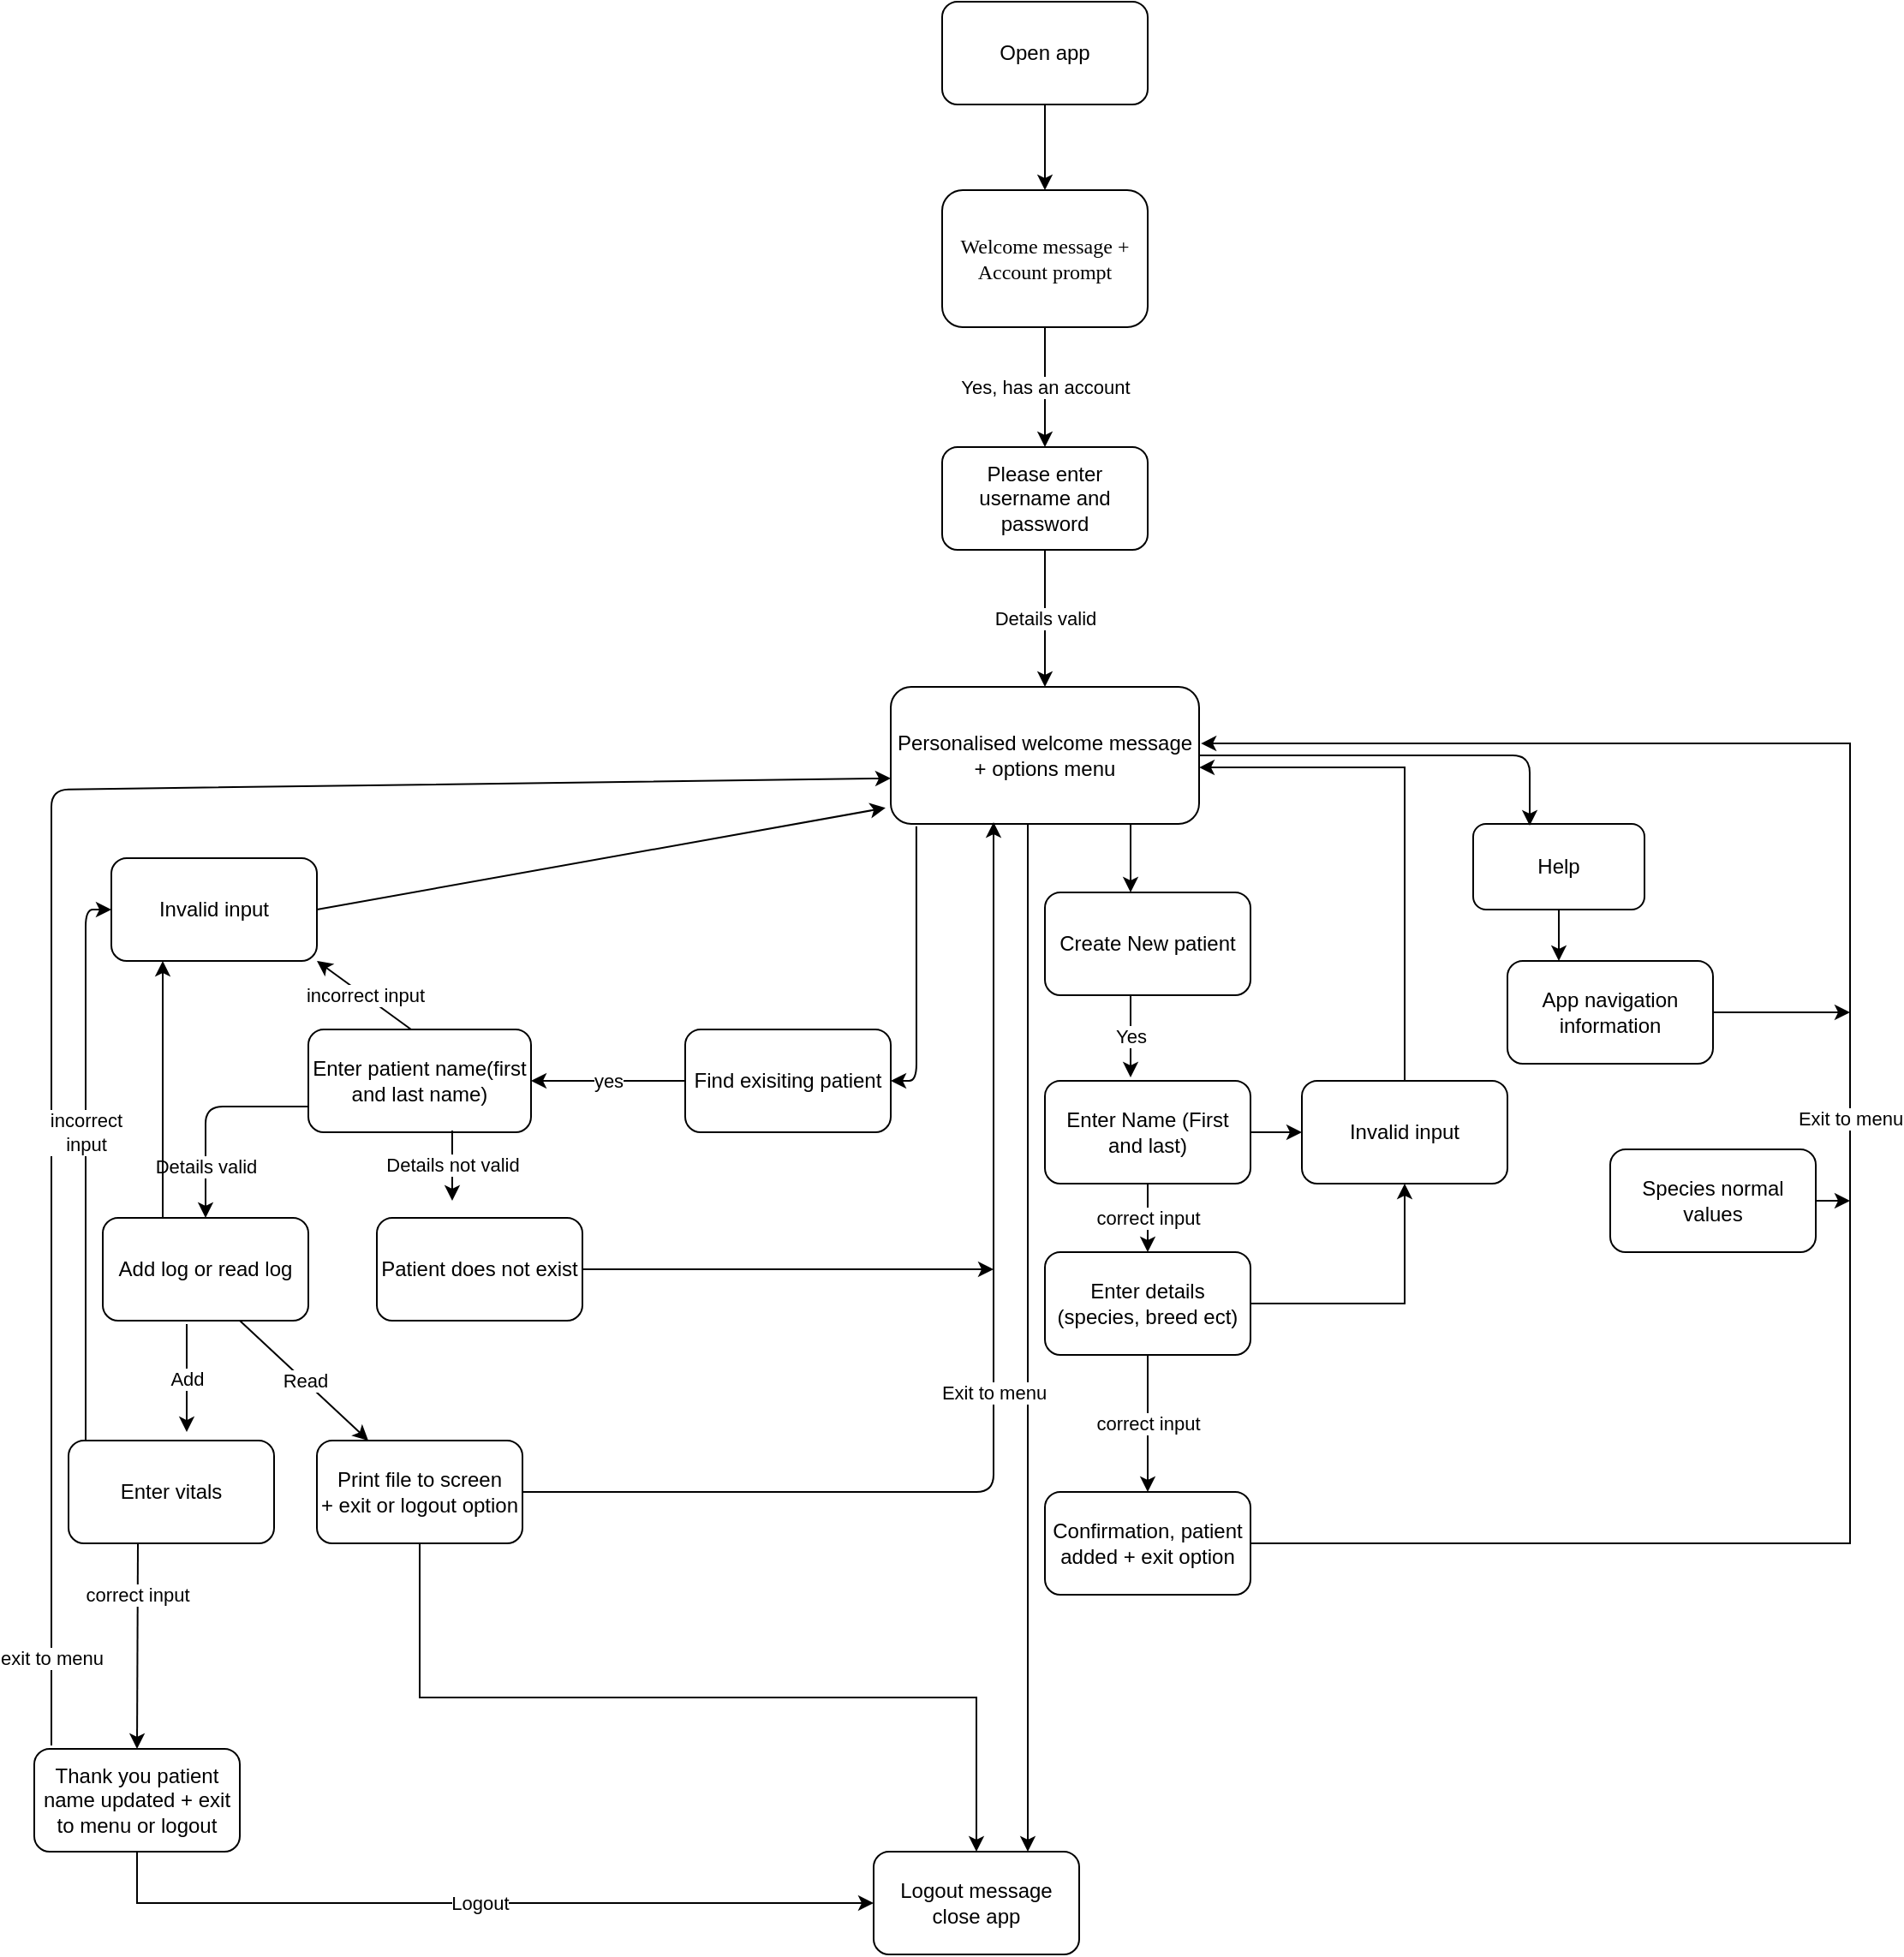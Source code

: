 <mxfile version="13.7.3" type="device"><diagram name="Page-1" id="8ce9d11a-91a2-4d17-14d8-a56ed91bf033"><mxGraphModel dx="2046" dy="634" grid="1" gridSize="10" guides="1" tooltips="1" connect="1" arrows="1" fold="1" page="1" pageScale="1" pageWidth="1100" pageHeight="850" background="#ffffff" math="0" shadow="0"><root><mxCell id="0"/><mxCell id="1" parent="0"/><mxCell id="17ea667e15c223fc-2" value="Welcome message + Account prompt" style="rounded=1;whiteSpace=wrap;html=1;shadow=0;labelBackgroundColor=none;strokeWidth=1;fontFamily=Verdana;fontSize=12;align=center;" parent="1" vertex="1"><mxGeometry x="540" y="190" width="120" height="80" as="geometry"/></mxCell><mxCell id="fG-6HFcNHVycJQoU7Kck-1" value="Open app" style="rounded=1;whiteSpace=wrap;html=1;" vertex="1" parent="1"><mxGeometry x="540" y="80" width="120" height="60" as="geometry"/></mxCell><mxCell id="fG-6HFcNHVycJQoU7Kck-4" value="Details valid" style="edgeStyle=orthogonalEdgeStyle;rounded=0;orthogonalLoop=1;jettySize=auto;html=1;" edge="1" parent="1" source="fG-6HFcNHVycJQoU7Kck-2" target="fG-6HFcNHVycJQoU7Kck-3"><mxGeometry relative="1" as="geometry"/></mxCell><mxCell id="fG-6HFcNHVycJQoU7Kck-2" value="Please enter username and password" style="rounded=1;whiteSpace=wrap;html=1;" vertex="1" parent="1"><mxGeometry x="540" y="340" width="120" height="60" as="geometry"/></mxCell><mxCell id="fG-6HFcNHVycJQoU7Kck-66" style="edgeStyle=orthogonalEdgeStyle;rounded=0;orthogonalLoop=1;jettySize=auto;html=1;exitX=0.5;exitY=1;exitDx=0;exitDy=0;entryX=0.75;entryY=0;entryDx=0;entryDy=0;" edge="1" parent="1" source="fG-6HFcNHVycJQoU7Kck-3" target="fG-6HFcNHVycJQoU7Kck-63"><mxGeometry relative="1" as="geometry"><Array as="points"><mxPoint x="590" y="560"/></Array></mxGeometry></mxCell><mxCell id="fG-6HFcNHVycJQoU7Kck-3" value="Personalised welcome message + options menu" style="whiteSpace=wrap;html=1;rounded=1;" vertex="1" parent="1"><mxGeometry x="510" y="480" width="180" height="80" as="geometry"/></mxCell><mxCell id="fG-6HFcNHVycJQoU7Kck-5" value="Find exisiting patient" style="rounded=1;whiteSpace=wrap;html=1;" vertex="1" parent="1"><mxGeometry x="390" y="680" width="120" height="60" as="geometry"/></mxCell><mxCell id="fG-6HFcNHVycJQoU7Kck-8" value="" style="endArrow=classic;html=1;exitX=0.5;exitY=1;exitDx=0;exitDy=0;entryX=0.5;entryY=0;entryDx=0;entryDy=0;" edge="1" parent="1" source="fG-6HFcNHVycJQoU7Kck-1" target="17ea667e15c223fc-2"><mxGeometry width="50" height="50" relative="1" as="geometry"><mxPoint x="545" y="200" as="sourcePoint"/><mxPoint x="570" y="190" as="targetPoint"/></mxGeometry></mxCell><mxCell id="fG-6HFcNHVycJQoU7Kck-9" value="Yes, has an account" style="endArrow=classic;html=1;exitX=0.5;exitY=1;exitDx=0;exitDy=0;entryX=0.5;entryY=0;entryDx=0;entryDy=0;" edge="1" parent="1" source="17ea667e15c223fc-2" target="fG-6HFcNHVycJQoU7Kck-2"><mxGeometry width="50" height="50" relative="1" as="geometry"><mxPoint x="569.5" y="280" as="sourcePoint"/><mxPoint x="569.5" y="330" as="targetPoint"/></mxGeometry></mxCell><mxCell id="fG-6HFcNHVycJQoU7Kck-10" value="Create New patient" style="rounded=1;whiteSpace=wrap;html=1;" vertex="1" parent="1"><mxGeometry x="600" y="600" width="120" height="60" as="geometry"/></mxCell><mxCell id="fG-6HFcNHVycJQoU7Kck-62" style="edgeStyle=orthogonalEdgeStyle;rounded=0;orthogonalLoop=1;jettySize=auto;html=1;exitX=0.5;exitY=1;exitDx=0;exitDy=0;entryX=0.25;entryY=0;entryDx=0;entryDy=0;" edge="1" parent="1" source="fG-6HFcNHVycJQoU7Kck-11" target="fG-6HFcNHVycJQoU7Kck-58"><mxGeometry relative="1" as="geometry"/></mxCell><mxCell id="fG-6HFcNHVycJQoU7Kck-11" value="Help" style="rounded=1;whiteSpace=wrap;html=1;" vertex="1" parent="1"><mxGeometry x="850" y="560" width="100" height="50" as="geometry"/></mxCell><mxCell id="fG-6HFcNHVycJQoU7Kck-12" value="" style="endArrow=classic;html=1;" edge="1" parent="1"><mxGeometry width="50" height="50" relative="1" as="geometry"><mxPoint x="650" y="560" as="sourcePoint"/><mxPoint x="650" y="600" as="targetPoint"/></mxGeometry></mxCell><mxCell id="fG-6HFcNHVycJQoU7Kck-17" value="Enter patient name(first and last name)" style="rounded=1;whiteSpace=wrap;html=1;" vertex="1" parent="1"><mxGeometry x="170" y="680" width="130" height="60" as="geometry"/></mxCell><mxCell id="fG-6HFcNHVycJQoU7Kck-19" value="" style="endArrow=classic;html=1;exitX=1;exitY=0.5;exitDx=0;exitDy=0;entryX=0.33;entryY=0.02;entryDx=0;entryDy=0;entryPerimeter=0;" edge="1" parent="1" source="fG-6HFcNHVycJQoU7Kck-3" target="fG-6HFcNHVycJQoU7Kck-11"><mxGeometry width="50" height="50" relative="1" as="geometry"><mxPoint x="570" y="640" as="sourcePoint"/><mxPoint x="640" y="590" as="targetPoint"/><Array as="points"><mxPoint x="883" y="520"/></Array></mxGeometry></mxCell><mxCell id="fG-6HFcNHVycJQoU7Kck-20" value="" style="endArrow=classic;html=1;entryX=1;entryY=0.5;entryDx=0;entryDy=0;exitX=0.083;exitY=1.017;exitDx=0;exitDy=0;exitPerimeter=0;" edge="1" parent="1" source="fG-6HFcNHVycJQoU7Kck-3" target="fG-6HFcNHVycJQoU7Kck-5"><mxGeometry width="50" height="50" relative="1" as="geometry"><mxPoint x="570" y="570" as="sourcePoint"/><mxPoint x="620" y="520" as="targetPoint"/><Array as="points"><mxPoint x="525" y="710"/></Array></mxGeometry></mxCell><mxCell id="fG-6HFcNHVycJQoU7Kck-21" value="yes" style="endArrow=classic;html=1;exitX=0;exitY=0.5;exitDx=0;exitDy=0;entryX=1;entryY=0.5;entryDx=0;entryDy=0;" edge="1" parent="1" source="fG-6HFcNHVycJQoU7Kck-5" target="fG-6HFcNHVycJQoU7Kck-17"><mxGeometry width="50" height="50" relative="1" as="geometry"><mxPoint x="270" y="670" as="sourcePoint"/><mxPoint x="320" y="620" as="targetPoint"/></mxGeometry></mxCell><mxCell id="fG-6HFcNHVycJQoU7Kck-22" value="Add log or read log" style="rounded=1;whiteSpace=wrap;html=1;" vertex="1" parent="1"><mxGeometry x="50" y="790" width="120" height="60" as="geometry"/></mxCell><mxCell id="fG-6HFcNHVycJQoU7Kck-23" value="Details valid" style="endArrow=classic;html=1;exitX=0;exitY=0.75;exitDx=0;exitDy=0;entryX=0.5;entryY=0;entryDx=0;entryDy=0;" edge="1" parent="1" source="fG-6HFcNHVycJQoU7Kck-17" target="fG-6HFcNHVycJQoU7Kck-22"><mxGeometry x="0.52" width="50" height="50" relative="1" as="geometry"><mxPoint x="120" y="790" as="sourcePoint"/><mxPoint x="170" y="740" as="targetPoint"/><Array as="points"><mxPoint x="110" y="725"/></Array><mxPoint as="offset"/></mxGeometry></mxCell><mxCell id="fG-6HFcNHVycJQoU7Kck-24" value="Details not valid" style="endArrow=classic;html=1;exitX=0.646;exitY=0.983;exitDx=0;exitDy=0;exitPerimeter=0;" edge="1" parent="1" source="fG-6HFcNHVycJQoU7Kck-17"><mxGeometry width="50" height="50" relative="1" as="geometry"><mxPoint x="230" y="830" as="sourcePoint"/><mxPoint x="254" y="780" as="targetPoint"/></mxGeometry></mxCell><mxCell id="fG-6HFcNHVycJQoU7Kck-25" value="Patient does not exist" style="rounded=1;whiteSpace=wrap;html=1;" vertex="1" parent="1"><mxGeometry x="210" y="790" width="120" height="60" as="geometry"/></mxCell><mxCell id="fG-6HFcNHVycJQoU7Kck-26" value="" style="endArrow=classic;html=1;" edge="1" parent="1"><mxGeometry width="50" height="50" relative="1" as="geometry"><mxPoint x="330" y="820" as="sourcePoint"/><mxPoint x="570" y="820" as="targetPoint"/><Array as="points"><mxPoint x="570" y="820"/></Array></mxGeometry></mxCell><mxCell id="fG-6HFcNHVycJQoU7Kck-27" value="Enter vitals" style="rounded=1;whiteSpace=wrap;html=1;" vertex="1" parent="1"><mxGeometry x="30" y="920" width="120" height="60" as="geometry"/></mxCell><mxCell id="fG-6HFcNHVycJQoU7Kck-64" value="Logout" style="edgeStyle=orthogonalEdgeStyle;rounded=0;orthogonalLoop=1;jettySize=auto;html=1;exitX=0.5;exitY=1;exitDx=0;exitDy=0;entryX=0;entryY=0.5;entryDx=0;entryDy=0;" edge="1" parent="1" source="fG-6HFcNHVycJQoU7Kck-28" target="fG-6HFcNHVycJQoU7Kck-63"><mxGeometry relative="1" as="geometry"/></mxCell><mxCell id="fG-6HFcNHVycJQoU7Kck-28" value="Thank you patient name updated + exit to menu or logout" style="rounded=1;whiteSpace=wrap;html=1;" vertex="1" parent="1"><mxGeometry x="10" y="1100" width="120" height="60" as="geometry"/></mxCell><mxCell id="fG-6HFcNHVycJQoU7Kck-65" style="edgeStyle=orthogonalEdgeStyle;rounded=0;orthogonalLoop=1;jettySize=auto;html=1;exitX=0.5;exitY=1;exitDx=0;exitDy=0;entryX=0.5;entryY=0;entryDx=0;entryDy=0;" edge="1" parent="1" source="fG-6HFcNHVycJQoU7Kck-29" target="fG-6HFcNHVycJQoU7Kck-63"><mxGeometry relative="1" as="geometry"/></mxCell><mxCell id="fG-6HFcNHVycJQoU7Kck-29" value="Print file to screen&lt;br&gt;+ exit or logout option" style="rounded=1;whiteSpace=wrap;html=1;" vertex="1" parent="1"><mxGeometry x="175" y="920" width="120" height="60" as="geometry"/></mxCell><mxCell id="fG-6HFcNHVycJQoU7Kck-30" value="Add" style="endArrow=classic;html=1;entryX=0.575;entryY=-0.083;entryDx=0;entryDy=0;entryPerimeter=0;" edge="1" parent="1" target="fG-6HFcNHVycJQoU7Kck-27"><mxGeometry width="50" height="50" relative="1" as="geometry"><mxPoint x="99" y="852" as="sourcePoint"/><mxPoint x="130" y="800" as="targetPoint"/></mxGeometry></mxCell><mxCell id="fG-6HFcNHVycJQoU7Kck-31" value="Read" style="endArrow=classic;html=1;entryX=0.25;entryY=0;entryDx=0;entryDy=0;" edge="1" parent="1" target="fG-6HFcNHVycJQoU7Kck-29"><mxGeometry width="50" height="50" relative="1" as="geometry"><mxPoint x="130" y="850" as="sourcePoint"/><mxPoint x="129" y="915.02" as="targetPoint"/></mxGeometry></mxCell><mxCell id="fG-6HFcNHVycJQoU7Kck-32" value="correct input" style="endArrow=classic;html=1;entryX=0.5;entryY=0;entryDx=0;entryDy=0;" edge="1" parent="1" target="fG-6HFcNHVycJQoU7Kck-28"><mxGeometry x="-0.5" width="50" height="50" relative="1" as="geometry"><mxPoint x="70.5" y="980" as="sourcePoint"/><mxPoint x="70" y="1040" as="targetPoint"/><mxPoint as="offset"/></mxGeometry></mxCell><mxCell id="fG-6HFcNHVycJQoU7Kck-33" value="Exit to menu" style="endArrow=classic;html=1;" edge="1" parent="1"><mxGeometry width="50" height="50" relative="1" as="geometry"><mxPoint x="295" y="950" as="sourcePoint"/><mxPoint x="570" y="559" as="targetPoint"/><Array as="points"><mxPoint x="570" y="950"/></Array></mxGeometry></mxCell><mxCell id="fG-6HFcNHVycJQoU7Kck-35" value="exit to menu" style="endArrow=classic;html=1;entryX=0;entryY=0.667;entryDx=0;entryDy=0;entryPerimeter=0;" edge="1" parent="1" target="fG-6HFcNHVycJQoU7Kck-3"><mxGeometry x="-0.9" width="50" height="50" relative="1" as="geometry"><mxPoint x="20" y="1098" as="sourcePoint"/><mxPoint x="70" y="990" as="targetPoint"/><Array as="points"><mxPoint x="20" y="540"/></Array><mxPoint y="1" as="offset"/></mxGeometry></mxCell><mxCell id="fG-6HFcNHVycJQoU7Kck-36" value="Invalid input" style="rounded=1;whiteSpace=wrap;html=1;" vertex="1" parent="1"><mxGeometry x="55" y="580" width="120" height="60" as="geometry"/></mxCell><mxCell id="fG-6HFcNHVycJQoU7Kck-37" value="" style="endArrow=classic;html=1;entryX=-0.017;entryY=0.883;entryDx=0;entryDy=0;entryPerimeter=0;" edge="1" parent="1" target="fG-6HFcNHVycJQoU7Kck-3"><mxGeometry width="50" height="50" relative="1" as="geometry"><mxPoint x="175" y="610" as="sourcePoint"/><mxPoint x="225" y="560" as="targetPoint"/></mxGeometry></mxCell><mxCell id="fG-6HFcNHVycJQoU7Kck-38" value="incorrect input" style="endArrow=classic;html=1;exitX=0;exitY=0.5;exitDx=0;exitDy=0;entryX=1;entryY=1;entryDx=0;entryDy=0;" edge="1" parent="1" target="fG-6HFcNHVycJQoU7Kck-36"><mxGeometry width="50" height="50" relative="1" as="geometry"><mxPoint x="230" y="680" as="sourcePoint"/><mxPoint x="174.02" y="725.98" as="targetPoint"/></mxGeometry></mxCell><mxCell id="fG-6HFcNHVycJQoU7Kck-39" value="" style="endArrow=classic;html=1;exitX=0;exitY=0.5;exitDx=0;exitDy=0;entryX=0.25;entryY=1;entryDx=0;entryDy=0;" edge="1" parent="1" target="fG-6HFcNHVycJQoU7Kck-36"><mxGeometry width="50" height="50" relative="1" as="geometry"><mxPoint x="85" y="790" as="sourcePoint"/><mxPoint x="30" y="750" as="targetPoint"/></mxGeometry></mxCell><mxCell id="fG-6HFcNHVycJQoU7Kck-40" value="incorrect &lt;br&gt;input" style="endArrow=classic;html=1;exitX=0;exitY=0.5;exitDx=0;exitDy=0;entryX=0;entryY=0.5;entryDx=0;entryDy=0;" edge="1" parent="1" target="fG-6HFcNHVycJQoU7Kck-36"><mxGeometry x="0.108" width="50" height="50" relative="1" as="geometry"><mxPoint x="40" y="920" as="sourcePoint"/><mxPoint x="40" y="770" as="targetPoint"/><Array as="points"><mxPoint x="40" y="780"/><mxPoint x="40" y="610"/></Array><mxPoint as="offset"/></mxGeometry></mxCell><mxCell id="fG-6HFcNHVycJQoU7Kck-51" value="correct input" style="edgeStyle=orthogonalEdgeStyle;rounded=0;orthogonalLoop=1;jettySize=auto;html=1;" edge="1" parent="1" source="fG-6HFcNHVycJQoU7Kck-44" target="fG-6HFcNHVycJQoU7Kck-45"><mxGeometry relative="1" as="geometry"/></mxCell><mxCell id="fG-6HFcNHVycJQoU7Kck-54" style="edgeStyle=orthogonalEdgeStyle;rounded=0;orthogonalLoop=1;jettySize=auto;html=1;exitX=1;exitY=0.5;exitDx=0;exitDy=0;entryX=0;entryY=0.5;entryDx=0;entryDy=0;" edge="1" parent="1" source="fG-6HFcNHVycJQoU7Kck-44" target="fG-6HFcNHVycJQoU7Kck-53"><mxGeometry relative="1" as="geometry"/></mxCell><mxCell id="fG-6HFcNHVycJQoU7Kck-44" value="Enter Name (First and last)" style="rounded=1;whiteSpace=wrap;html=1;" vertex="1" parent="1"><mxGeometry x="600" y="710" width="120" height="60" as="geometry"/></mxCell><mxCell id="fG-6HFcNHVycJQoU7Kck-52" value="correct input" style="edgeStyle=orthogonalEdgeStyle;rounded=0;orthogonalLoop=1;jettySize=auto;html=1;exitX=0.5;exitY=1;exitDx=0;exitDy=0;entryX=0.5;entryY=0;entryDx=0;entryDy=0;" edge="1" parent="1" source="fG-6HFcNHVycJQoU7Kck-45" target="fG-6HFcNHVycJQoU7Kck-46"><mxGeometry relative="1" as="geometry"/></mxCell><mxCell id="fG-6HFcNHVycJQoU7Kck-55" style="edgeStyle=orthogonalEdgeStyle;rounded=0;orthogonalLoop=1;jettySize=auto;html=1;exitX=1;exitY=0.5;exitDx=0;exitDy=0;entryX=0.5;entryY=1;entryDx=0;entryDy=0;" edge="1" parent="1" source="fG-6HFcNHVycJQoU7Kck-45" target="fG-6HFcNHVycJQoU7Kck-53"><mxGeometry relative="1" as="geometry"/></mxCell><mxCell id="fG-6HFcNHVycJQoU7Kck-45" value="Enter details (species, breed ect)" style="rounded=1;whiteSpace=wrap;html=1;" vertex="1" parent="1"><mxGeometry x="600" y="810" width="120" height="60" as="geometry"/></mxCell><mxCell id="fG-6HFcNHVycJQoU7Kck-47" value="Exit to menu" style="edgeStyle=orthogonalEdgeStyle;rounded=0;orthogonalLoop=1;jettySize=auto;html=1;exitX=1;exitY=0.5;exitDx=0;exitDy=0;entryX=1.006;entryY=0.413;entryDx=0;entryDy=0;entryPerimeter=0;" edge="1" parent="1" source="fG-6HFcNHVycJQoU7Kck-46" target="fG-6HFcNHVycJQoU7Kck-3"><mxGeometry relative="1" as="geometry"><Array as="points"><mxPoint x="1070" y="980"/><mxPoint x="1070" y="513"/></Array></mxGeometry></mxCell><mxCell id="fG-6HFcNHVycJQoU7Kck-46" value="Confirmation, patient added + exit option" style="rounded=1;whiteSpace=wrap;html=1;" vertex="1" parent="1"><mxGeometry x="600" y="950" width="120" height="60" as="geometry"/></mxCell><mxCell id="fG-6HFcNHVycJQoU7Kck-49" value="Yes" style="endArrow=classic;html=1;" edge="1" parent="1"><mxGeometry width="50" height="50" relative="1" as="geometry"><mxPoint x="650" y="660" as="sourcePoint"/><mxPoint x="650" y="708" as="targetPoint"/></mxGeometry></mxCell><mxCell id="fG-6HFcNHVycJQoU7Kck-57" style="edgeStyle=orthogonalEdgeStyle;rounded=0;orthogonalLoop=1;jettySize=auto;html=1;exitX=0.5;exitY=0;exitDx=0;exitDy=0;entryX=1;entryY=0.588;entryDx=0;entryDy=0;entryPerimeter=0;" edge="1" parent="1" source="fG-6HFcNHVycJQoU7Kck-53" target="fG-6HFcNHVycJQoU7Kck-3"><mxGeometry relative="1" as="geometry"/></mxCell><mxCell id="fG-6HFcNHVycJQoU7Kck-53" value="Invalid input" style="rounded=1;whiteSpace=wrap;html=1;" vertex="1" parent="1"><mxGeometry x="750" y="710" width="120" height="60" as="geometry"/></mxCell><mxCell id="fG-6HFcNHVycJQoU7Kck-61" style="edgeStyle=orthogonalEdgeStyle;rounded=0;orthogonalLoop=1;jettySize=auto;html=1;exitX=1;exitY=0.5;exitDx=0;exitDy=0;" edge="1" parent="1" source="fG-6HFcNHVycJQoU7Kck-58"><mxGeometry relative="1" as="geometry"><mxPoint x="1070" y="670" as="targetPoint"/></mxGeometry></mxCell><mxCell id="fG-6HFcNHVycJQoU7Kck-58" value="App navigation information" style="rounded=1;whiteSpace=wrap;html=1;" vertex="1" parent="1"><mxGeometry x="870" y="640" width="120" height="60" as="geometry"/></mxCell><mxCell id="fG-6HFcNHVycJQoU7Kck-60" style="edgeStyle=orthogonalEdgeStyle;rounded=0;orthogonalLoop=1;jettySize=auto;html=1;exitX=1;exitY=0.5;exitDx=0;exitDy=0;" edge="1" parent="1" source="fG-6HFcNHVycJQoU7Kck-59"><mxGeometry relative="1" as="geometry"><mxPoint x="1070" y="780" as="targetPoint"/></mxGeometry></mxCell><mxCell id="fG-6HFcNHVycJQoU7Kck-59" value="Species normal values" style="rounded=1;whiteSpace=wrap;html=1;" vertex="1" parent="1"><mxGeometry x="930" y="750" width="120" height="60" as="geometry"/></mxCell><mxCell id="fG-6HFcNHVycJQoU7Kck-63" value="Logout message&lt;br&gt;close app" style="rounded=1;whiteSpace=wrap;html=1;" vertex="1" parent="1"><mxGeometry x="500" y="1160" width="120" height="60" as="geometry"/></mxCell></root></mxGraphModel></diagram></mxfile>
